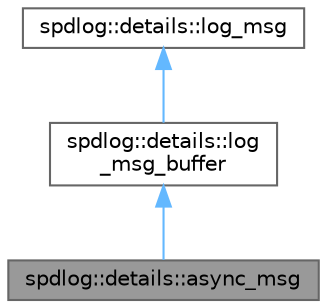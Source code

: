 digraph "spdlog::details::async_msg"
{
 // LATEX_PDF_SIZE
  bgcolor="transparent";
  edge [fontname=Helvetica,fontsize=10,labelfontname=Helvetica,labelfontsize=10];
  node [fontname=Helvetica,fontsize=10,shape=box,height=0.2,width=0.4];
  Node1 [id="Node000001",label="spdlog::details::async_msg",height=0.2,width=0.4,color="gray40", fillcolor="grey60", style="filled", fontcolor="black",tooltip=" "];
  Node2 -> Node1 [id="edge1_Node000001_Node000002",dir="back",color="steelblue1",style="solid",tooltip=" "];
  Node2 [id="Node000002",label="spdlog::details::log\l_msg_buffer",height=0.2,width=0.4,color="gray40", fillcolor="white", style="filled",URL="$classspdlog_1_1details_1_1log__msg__buffer.html",tooltip=" "];
  Node3 -> Node2 [id="edge2_Node000002_Node000003",dir="back",color="steelblue1",style="solid",tooltip=" "];
  Node3 [id="Node000003",label="spdlog::details::log_msg",height=0.2,width=0.4,color="gray40", fillcolor="white", style="filled",URL="$structspdlog_1_1details_1_1log__msg.html",tooltip=" "];
}
